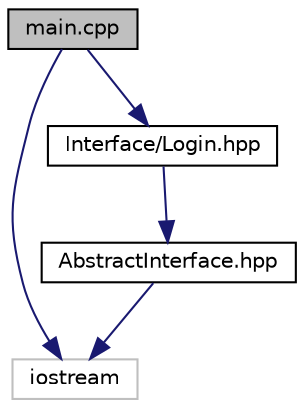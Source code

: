 digraph "main.cpp"
{
  edge [fontname="Helvetica",fontsize="10",labelfontname="Helvetica",labelfontsize="10"];
  node [fontname="Helvetica",fontsize="10",shape=record];
  Node0 [label="main.cpp",height=0.2,width=0.4,color="black", fillcolor="grey75", style="filled", fontcolor="black"];
  Node0 -> Node1 [color="midnightblue",fontsize="10",style="solid",fontname="Helvetica"];
  Node1 [label="iostream",height=0.2,width=0.4,color="grey75", fillcolor="white", style="filled"];
  Node0 -> Node2 [color="midnightblue",fontsize="10",style="solid",fontname="Helvetica"];
  Node2 [label="Interface/Login.hpp",height=0.2,width=0.4,color="black", fillcolor="white", style="filled",URL="$_login_8hpp.html"];
  Node2 -> Node3 [color="midnightblue",fontsize="10",style="solid",fontname="Helvetica"];
  Node3 [label="AbstractInterface.hpp",height=0.2,width=0.4,color="black", fillcolor="white", style="filled",URL="$_abstract_interface_8hpp.html"];
  Node3 -> Node1 [color="midnightblue",fontsize="10",style="solid",fontname="Helvetica"];
}
